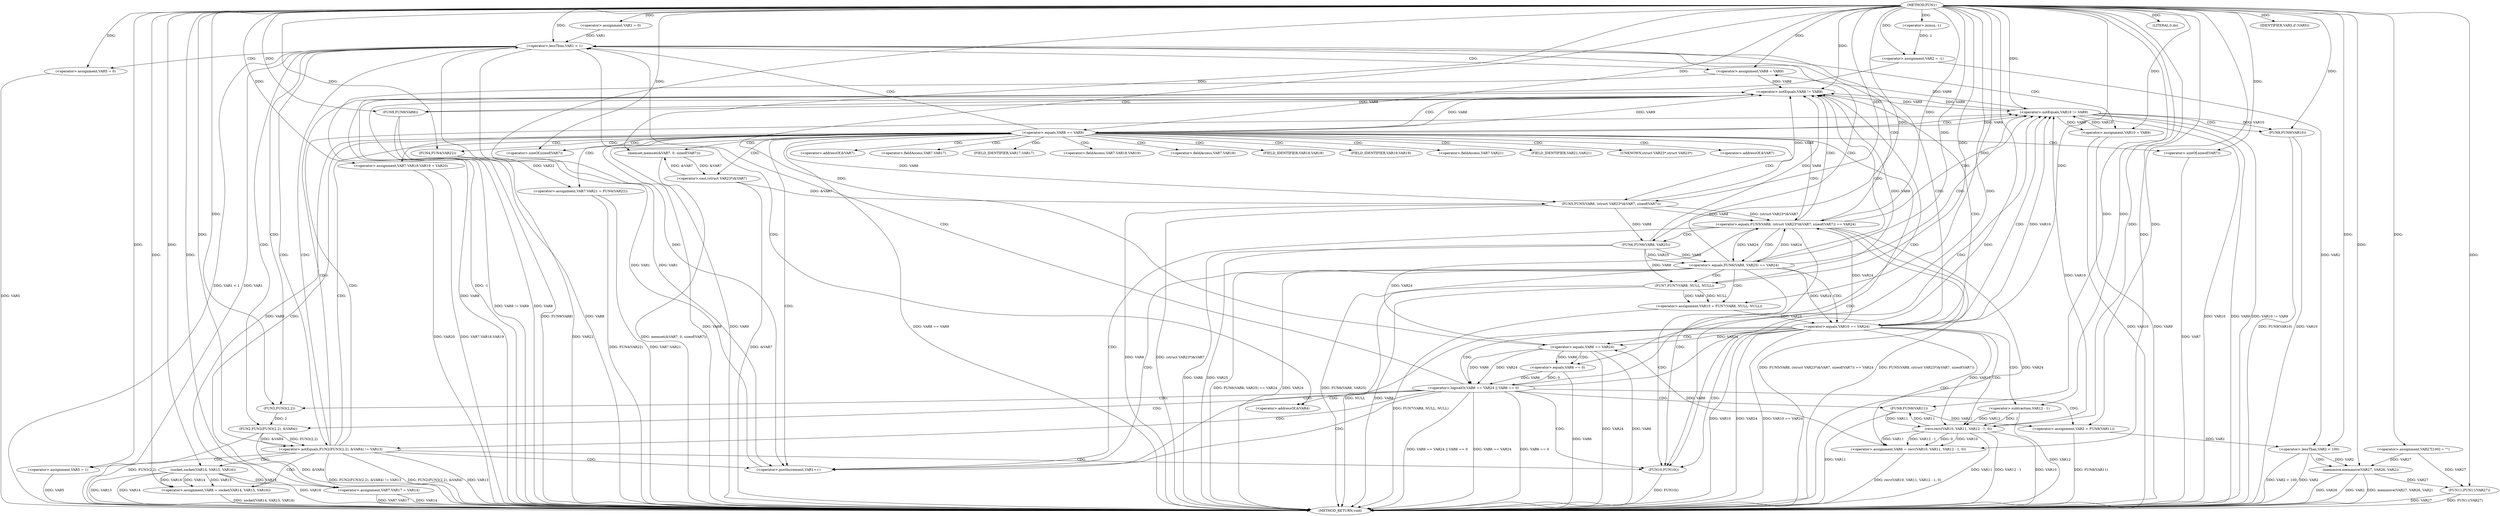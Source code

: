 digraph FUN1 {  
"1000100" [label = "(METHOD,FUN1)" ]
"1000279" [label = "(METHOD_RETURN,void)" ]
"1000104" [label = "(<operator>.assignment,VAR2 = -1)" ]
"1000106" [label = "(<operator>.minus,-1)" ]
"1000109" [label = "(<operator>.assignment,VAR1 = 0)" ]
"1000112" [label = "(<operator>.lessThan,VAR1 < 1)" ]
"1000115" [label = "(<operator>.postIncrement,VAR1++)" ]
"1000121" [label = "(<operator>.assignment,VAR5 = 0)" ]
"1000127" [label = "(<operator>.assignment,VAR8 = VAR9)" ]
"1000131" [label = "(<operator>.assignment,VAR10 = VAR9)" ]
"1000138" [label = "(<operator>.notEquals,FUN2(FUN3(2,2), &VAR4) != VAR13)" ]
"1000139" [label = "(FUN2,FUN2(FUN3(2,2), &VAR4))" ]
"1000140" [label = "(FUN3,FUN3(2,2))" ]
"1000148" [label = "(<operator>.assignment,VAR5 = 1)" ]
"1000151" [label = "(<operator>.assignment,VAR8 = socket(VAR14, VAR15, VAR16))" ]
"1000153" [label = "(socket,socket(VAR14, VAR15, VAR16))" ]
"1000158" [label = "(<operator>.equals,VAR8 == VAR9)" ]
"1000163" [label = "(memset,memset(&VAR7, 0, sizeof(VAR7)))" ]
"1000167" [label = "(<operator>.sizeOf,sizeof(VAR7))" ]
"1000169" [label = "(<operator>.assignment,VAR7.VAR17 = VAR14)" ]
"1000174" [label = "(<operator>.assignment,VAR7.VAR18.VAR19 = VAR20)" ]
"1000181" [label = "(<operator>.assignment,VAR7.VAR21 = FUN4(VAR22))" ]
"1000185" [label = "(FUN4,FUN4(VAR22))" ]
"1000188" [label = "(<operator>.equals,FUN5(VAR8, (struct VAR23*)&VAR7, sizeof(VAR7)) == VAR24)" ]
"1000189" [label = "(FUN5,FUN5(VAR8, (struct VAR23*)&VAR7, sizeof(VAR7)))" ]
"1000191" [label = "(<operator>.cast,(struct VAR23*)&VAR7)" ]
"1000195" [label = "(<operator>.sizeOf,sizeof(VAR7))" ]
"1000201" [label = "(<operator>.equals,FUN6(VAR8, VAR25) == VAR24)" ]
"1000202" [label = "(FUN6,FUN6(VAR8, VAR25))" ]
"1000208" [label = "(<operator>.assignment,VAR10 = FUN7(VAR8, NULL, NULL))" ]
"1000210" [label = "(FUN7,FUN7(VAR8, NULL, NULL))" ]
"1000215" [label = "(<operator>.equals,VAR10 == VAR24)" ]
"1000220" [label = "(<operator>.assignment,VAR6 = recv(VAR10, VAR11, VAR12 - 1, 0))" ]
"1000222" [label = "(recv,recv(VAR10, VAR11, VAR12 - 1, 0))" ]
"1000225" [label = "(<operator>.subtraction,VAR12 - 1)" ]
"1000230" [label = "(<operator>.logicalOr,VAR6 == VAR24 || VAR6 == 0)" ]
"1000231" [label = "(<operator>.equals,VAR6 == VAR24)" ]
"1000234" [label = "(<operator>.equals,VAR6 == 0)" ]
"1000239" [label = "(<operator>.assignment,VAR2 = FUN8(VAR11))" ]
"1000241" [label = "(FUN8,FUN8(VAR11))" ]
"1000243" [label = "(LITERAL,0,do)" ]
"1000245" [label = "(<operator>.notEquals,VAR8 != VAR9)" ]
"1000249" [label = "(FUN9,FUN9(VAR8))" ]
"1000252" [label = "(<operator>.notEquals,VAR10 != VAR9)" ]
"1000256" [label = "(FUN9,FUN9(VAR10))" ]
"1000259" [label = "(IDENTIFIER,VAR5,if (VAR5))" ]
"1000261" [label = "(FUN10,FUN10())" ]
"1000265" [label = "(<operator>.assignment,VAR27[100] = \"\")" ]
"1000269" [label = "(<operator>.lessThan,VAR2 < 100)" ]
"1000273" [label = "(memmove,memmove(VAR27, VAR26, VAR2))" ]
"1000277" [label = "(FUN11,FUN11(VAR27))" ]
"1000143" [label = "(<operator>.addressOf,&VAR4)" ]
"1000164" [label = "(<operator>.addressOf,&VAR7)" ]
"1000170" [label = "(<operator>.fieldAccess,VAR7.VAR17)" ]
"1000172" [label = "(FIELD_IDENTIFIER,VAR17,VAR17)" ]
"1000175" [label = "(<operator>.fieldAccess,VAR7.VAR18.VAR19)" ]
"1000176" [label = "(<operator>.fieldAccess,VAR7.VAR18)" ]
"1000178" [label = "(FIELD_IDENTIFIER,VAR18,VAR18)" ]
"1000179" [label = "(FIELD_IDENTIFIER,VAR19,VAR19)" ]
"1000182" [label = "(<operator>.fieldAccess,VAR7.VAR21)" ]
"1000184" [label = "(FIELD_IDENTIFIER,VAR21,VAR21)" ]
"1000192" [label = "(UNKNOWN,struct VAR23*,struct VAR23*)" ]
"1000193" [label = "(<operator>.addressOf,&VAR7)" ]
  "1000185" -> "1000279"  [ label = "DDG: VAR22"] 
  "1000222" -> "1000279"  [ label = "DDG: VAR12 - 1"] 
  "1000201" -> "1000279"  [ label = "DDG: FUN6(VAR8, VAR25) == VAR24"] 
  "1000222" -> "1000279"  [ label = "DDG: VAR10"] 
  "1000181" -> "1000279"  [ label = "DDG: FUN4(VAR22)"] 
  "1000215" -> "1000279"  [ label = "DDG: VAR10"] 
  "1000225" -> "1000279"  [ label = "DDG: VAR12"] 
  "1000181" -> "1000279"  [ label = "DDG: VAR7.VAR21"] 
  "1000188" -> "1000279"  [ label = "DDG: FUN5(VAR8, (struct VAR23*)&VAR7, sizeof(VAR7)) == VAR24"] 
  "1000158" -> "1000279"  [ label = "DDG: VAR8"] 
  "1000208" -> "1000279"  [ label = "DDG: FUN7(VAR8, NULL, NULL)"] 
  "1000231" -> "1000279"  [ label = "DDG: VAR24"] 
  "1000273" -> "1000279"  [ label = "DDG: VAR26"] 
  "1000252" -> "1000279"  [ label = "DDG: VAR10"] 
  "1000234" -> "1000279"  [ label = "DDG: VAR6"] 
  "1000189" -> "1000279"  [ label = "DDG: VAR8"] 
  "1000215" -> "1000279"  [ label = "DDG: VAR24"] 
  "1000158" -> "1000279"  [ label = "DDG: VAR9"] 
  "1000252" -> "1000279"  [ label = "DDG: VAR9"] 
  "1000188" -> "1000279"  [ label = "DDG: FUN5(VAR8, (struct VAR23*)&VAR7, sizeof(VAR7))"] 
  "1000131" -> "1000279"  [ label = "DDG: VAR10"] 
  "1000138" -> "1000279"  [ label = "DDG: FUN2(FUN3(2,2), &VAR4)"] 
  "1000269" -> "1000279"  [ label = "DDG: VAR2 < 100"] 
  "1000139" -> "1000279"  [ label = "DDG: FUN3(2,2)"] 
  "1000252" -> "1000279"  [ label = "DDG: VAR10 != VAR9"] 
  "1000153" -> "1000279"  [ label = "DDG: VAR15"] 
  "1000158" -> "1000279"  [ label = "DDG: VAR8 == VAR9"] 
  "1000189" -> "1000279"  [ label = "DDG: (struct VAR23*)&VAR7"] 
  "1000202" -> "1000279"  [ label = "DDG: VAR8"] 
  "1000174" -> "1000279"  [ label = "DDG: VAR20"] 
  "1000220" -> "1000279"  [ label = "DDG: recv(VAR10, VAR11, VAR12 - 1, 0)"] 
  "1000148" -> "1000279"  [ label = "DDG: VAR5"] 
  "1000151" -> "1000279"  [ label = "DDG: socket(VAR14, VAR15, VAR16)"] 
  "1000230" -> "1000279"  [ label = "DDG: VAR6 == VAR24"] 
  "1000277" -> "1000279"  [ label = "DDG: VAR27"] 
  "1000273" -> "1000279"  [ label = "DDG: VAR2"] 
  "1000131" -> "1000279"  [ label = "DDG: VAR9"] 
  "1000112" -> "1000279"  [ label = "DDG: VAR1 < 1"] 
  "1000210" -> "1000279"  [ label = "DDG: NULL"] 
  "1000153" -> "1000279"  [ label = "DDG: VAR14"] 
  "1000188" -> "1000279"  [ label = "DDG: VAR24"] 
  "1000273" -> "1000279"  [ label = "DDG: memmove(VAR27, VAR26, VAR2)"] 
  "1000231" -> "1000279"  [ label = "DDG: VAR6"] 
  "1000191" -> "1000279"  [ label = "DDG: &VAR7"] 
  "1000112" -> "1000279"  [ label = "DDG: VAR1"] 
  "1000210" -> "1000279"  [ label = "DDG: VAR8"] 
  "1000169" -> "1000279"  [ label = "DDG: VAR14"] 
  "1000230" -> "1000279"  [ label = "DDG: VAR6 == 0"] 
  "1000277" -> "1000279"  [ label = "DDG: FUN11(VAR27)"] 
  "1000121" -> "1000279"  [ label = "DDG: VAR5"] 
  "1000241" -> "1000279"  [ label = "DDG: VAR11"] 
  "1000138" -> "1000279"  [ label = "DDG: VAR13"] 
  "1000139" -> "1000279"  [ label = "DDG: &VAR4"] 
  "1000230" -> "1000279"  [ label = "DDG: VAR6 == VAR24 || VAR6 == 0"] 
  "1000215" -> "1000279"  [ label = "DDG: VAR10 == VAR24"] 
  "1000169" -> "1000279"  [ label = "DDG: VAR7.VAR17"] 
  "1000269" -> "1000279"  [ label = "DDG: VAR2"] 
  "1000256" -> "1000279"  [ label = "DDG: VAR10"] 
  "1000261" -> "1000279"  [ label = "DDG: FUN10()"] 
  "1000249" -> "1000279"  [ label = "DDG: VAR8"] 
  "1000138" -> "1000279"  [ label = "DDG: FUN2(FUN3(2,2), &VAR4) != VAR13"] 
  "1000127" -> "1000279"  [ label = "DDG: VAR8"] 
  "1000153" -> "1000279"  [ label = "DDG: VAR16"] 
  "1000201" -> "1000279"  [ label = "DDG: VAR24"] 
  "1000245" -> "1000279"  [ label = "DDG: VAR8 != VAR9"] 
  "1000256" -> "1000279"  [ label = "DDG: FUN9(VAR10)"] 
  "1000163" -> "1000279"  [ label = "DDG: memset(&VAR7, 0, sizeof(VAR7))"] 
  "1000195" -> "1000279"  [ label = "DDG: VAR7"] 
  "1000245" -> "1000279"  [ label = "DDG: VAR8"] 
  "1000239" -> "1000279"  [ label = "DDG: FUN8(VAR11)"] 
  "1000104" -> "1000279"  [ label = "DDG: -1"] 
  "1000174" -> "1000279"  [ label = "DDG: VAR7.VAR18.VAR19"] 
  "1000249" -> "1000279"  [ label = "DDG: FUN9(VAR8)"] 
  "1000222" -> "1000279"  [ label = "DDG: VAR11"] 
  "1000202" -> "1000279"  [ label = "DDG: VAR25"] 
  "1000201" -> "1000279"  [ label = "DDG: FUN6(VAR8, VAR25)"] 
  "1000106" -> "1000104"  [ label = "DDG: 1"] 
  "1000100" -> "1000104"  [ label = "DDG: "] 
  "1000100" -> "1000106"  [ label = "DDG: "] 
  "1000100" -> "1000109"  [ label = "DDG: "] 
  "1000109" -> "1000112"  [ label = "DDG: VAR1"] 
  "1000115" -> "1000112"  [ label = "DDG: VAR1"] 
  "1000100" -> "1000112"  [ label = "DDG: "] 
  "1000112" -> "1000115"  [ label = "DDG: VAR1"] 
  "1000100" -> "1000115"  [ label = "DDG: "] 
  "1000100" -> "1000121"  [ label = "DDG: "] 
  "1000252" -> "1000127"  [ label = "DDG: VAR9"] 
  "1000100" -> "1000127"  [ label = "DDG: "] 
  "1000100" -> "1000131"  [ label = "DDG: "] 
  "1000252" -> "1000131"  [ label = "DDG: VAR9"] 
  "1000139" -> "1000138"  [ label = "DDG: FUN3(2,2)"] 
  "1000139" -> "1000138"  [ label = "DDG: &VAR4"] 
  "1000140" -> "1000139"  [ label = "DDG: 2"] 
  "1000100" -> "1000140"  [ label = "DDG: "] 
  "1000100" -> "1000138"  [ label = "DDG: "] 
  "1000100" -> "1000148"  [ label = "DDG: "] 
  "1000153" -> "1000151"  [ label = "DDG: VAR14"] 
  "1000153" -> "1000151"  [ label = "DDG: VAR15"] 
  "1000153" -> "1000151"  [ label = "DDG: VAR16"] 
  "1000100" -> "1000151"  [ label = "DDG: "] 
  "1000100" -> "1000153"  [ label = "DDG: "] 
  "1000151" -> "1000158"  [ label = "DDG: VAR8"] 
  "1000100" -> "1000158"  [ label = "DDG: "] 
  "1000252" -> "1000158"  [ label = "DDG: VAR9"] 
  "1000191" -> "1000163"  [ label = "DDG: &VAR7"] 
  "1000100" -> "1000163"  [ label = "DDG: "] 
  "1000100" -> "1000167"  [ label = "DDG: "] 
  "1000153" -> "1000169"  [ label = "DDG: VAR14"] 
  "1000100" -> "1000169"  [ label = "DDG: "] 
  "1000100" -> "1000174"  [ label = "DDG: "] 
  "1000185" -> "1000181"  [ label = "DDG: VAR22"] 
  "1000100" -> "1000185"  [ label = "DDG: "] 
  "1000189" -> "1000188"  [ label = "DDG: VAR8"] 
  "1000189" -> "1000188"  [ label = "DDG: (struct VAR23*)&VAR7"] 
  "1000158" -> "1000189"  [ label = "DDG: VAR8"] 
  "1000100" -> "1000189"  [ label = "DDG: "] 
  "1000191" -> "1000189"  [ label = "DDG: &VAR7"] 
  "1000163" -> "1000191"  [ label = "DDG: &VAR7"] 
  "1000100" -> "1000195"  [ label = "DDG: "] 
  "1000231" -> "1000188"  [ label = "DDG: VAR24"] 
  "1000215" -> "1000188"  [ label = "DDG: VAR24"] 
  "1000201" -> "1000188"  [ label = "DDG: VAR24"] 
  "1000100" -> "1000188"  [ label = "DDG: "] 
  "1000202" -> "1000201"  [ label = "DDG: VAR8"] 
  "1000202" -> "1000201"  [ label = "DDG: VAR25"] 
  "1000189" -> "1000202"  [ label = "DDG: VAR8"] 
  "1000100" -> "1000202"  [ label = "DDG: "] 
  "1000188" -> "1000201"  [ label = "DDG: VAR24"] 
  "1000100" -> "1000201"  [ label = "DDG: "] 
  "1000210" -> "1000208"  [ label = "DDG: VAR8"] 
  "1000210" -> "1000208"  [ label = "DDG: NULL"] 
  "1000100" -> "1000208"  [ label = "DDG: "] 
  "1000202" -> "1000210"  [ label = "DDG: VAR8"] 
  "1000100" -> "1000210"  [ label = "DDG: "] 
  "1000208" -> "1000215"  [ label = "DDG: VAR10"] 
  "1000100" -> "1000215"  [ label = "DDG: "] 
  "1000201" -> "1000215"  [ label = "DDG: VAR24"] 
  "1000222" -> "1000220"  [ label = "DDG: VAR10"] 
  "1000222" -> "1000220"  [ label = "DDG: VAR11"] 
  "1000222" -> "1000220"  [ label = "DDG: VAR12 - 1"] 
  "1000222" -> "1000220"  [ label = "DDG: 0"] 
  "1000100" -> "1000220"  [ label = "DDG: "] 
  "1000215" -> "1000222"  [ label = "DDG: VAR10"] 
  "1000100" -> "1000222"  [ label = "DDG: "] 
  "1000241" -> "1000222"  [ label = "DDG: VAR11"] 
  "1000225" -> "1000222"  [ label = "DDG: VAR12"] 
  "1000225" -> "1000222"  [ label = "DDG: 1"] 
  "1000100" -> "1000225"  [ label = "DDG: "] 
  "1000231" -> "1000230"  [ label = "DDG: VAR6"] 
  "1000231" -> "1000230"  [ label = "DDG: VAR24"] 
  "1000220" -> "1000231"  [ label = "DDG: VAR6"] 
  "1000100" -> "1000231"  [ label = "DDG: "] 
  "1000215" -> "1000231"  [ label = "DDG: VAR24"] 
  "1000234" -> "1000230"  [ label = "DDG: VAR6"] 
  "1000234" -> "1000230"  [ label = "DDG: 0"] 
  "1000231" -> "1000234"  [ label = "DDG: VAR6"] 
  "1000100" -> "1000234"  [ label = "DDG: "] 
  "1000241" -> "1000239"  [ label = "DDG: VAR11"] 
  "1000100" -> "1000239"  [ label = "DDG: "] 
  "1000222" -> "1000241"  [ label = "DDG: VAR11"] 
  "1000100" -> "1000241"  [ label = "DDG: "] 
  "1000100" -> "1000243"  [ label = "DDG: "] 
  "1000158" -> "1000245"  [ label = "DDG: VAR8"] 
  "1000189" -> "1000245"  [ label = "DDG: VAR8"] 
  "1000202" -> "1000245"  [ label = "DDG: VAR8"] 
  "1000210" -> "1000245"  [ label = "DDG: VAR8"] 
  "1000127" -> "1000245"  [ label = "DDG: VAR8"] 
  "1000100" -> "1000245"  [ label = "DDG: "] 
  "1000158" -> "1000245"  [ label = "DDG: VAR9"] 
  "1000252" -> "1000245"  [ label = "DDG: VAR9"] 
  "1000245" -> "1000249"  [ label = "DDG: VAR8"] 
  "1000100" -> "1000249"  [ label = "DDG: "] 
  "1000222" -> "1000252"  [ label = "DDG: VAR10"] 
  "1000215" -> "1000252"  [ label = "DDG: VAR10"] 
  "1000131" -> "1000252"  [ label = "DDG: VAR10"] 
  "1000100" -> "1000252"  [ label = "DDG: "] 
  "1000245" -> "1000252"  [ label = "DDG: VAR9"] 
  "1000252" -> "1000256"  [ label = "DDG: VAR10"] 
  "1000100" -> "1000256"  [ label = "DDG: "] 
  "1000100" -> "1000259"  [ label = "DDG: "] 
  "1000100" -> "1000261"  [ label = "DDG: "] 
  "1000100" -> "1000265"  [ label = "DDG: "] 
  "1000104" -> "1000269"  [ label = "DDG: VAR2"] 
  "1000239" -> "1000269"  [ label = "DDG: VAR2"] 
  "1000100" -> "1000269"  [ label = "DDG: "] 
  "1000265" -> "1000273"  [ label = "DDG: VAR27"] 
  "1000100" -> "1000273"  [ label = "DDG: "] 
  "1000269" -> "1000273"  [ label = "DDG: VAR2"] 
  "1000273" -> "1000277"  [ label = "DDG: VAR27"] 
  "1000265" -> "1000277"  [ label = "DDG: VAR27"] 
  "1000100" -> "1000277"  [ label = "DDG: "] 
  "1000112" -> "1000127"  [ label = "CDG: "] 
  "1000112" -> "1000139"  [ label = "CDG: "] 
  "1000112" -> "1000138"  [ label = "CDG: "] 
  "1000112" -> "1000121"  [ label = "CDG: "] 
  "1000112" -> "1000131"  [ label = "CDG: "] 
  "1000112" -> "1000143"  [ label = "CDG: "] 
  "1000112" -> "1000140"  [ label = "CDG: "] 
  "1000138" -> "1000148"  [ label = "CDG: "] 
  "1000138" -> "1000151"  [ label = "CDG: "] 
  "1000138" -> "1000153"  [ label = "CDG: "] 
  "1000138" -> "1000158"  [ label = "CDG: "] 
  "1000138" -> "1000112"  [ label = "CDG: "] 
  "1000138" -> "1000245"  [ label = "CDG: "] 
  "1000138" -> "1000252"  [ label = "CDG: "] 
  "1000138" -> "1000115"  [ label = "CDG: "] 
  "1000138" -> "1000261"  [ label = "CDG: "] 
  "1000158" -> "1000164"  [ label = "CDG: "] 
  "1000158" -> "1000174"  [ label = "CDG: "] 
  "1000158" -> "1000191"  [ label = "CDG: "] 
  "1000158" -> "1000182"  [ label = "CDG: "] 
  "1000158" -> "1000188"  [ label = "CDG: "] 
  "1000158" -> "1000167"  [ label = "CDG: "] 
  "1000158" -> "1000175"  [ label = "CDG: "] 
  "1000158" -> "1000179"  [ label = "CDG: "] 
  "1000158" -> "1000192"  [ label = "CDG: "] 
  "1000158" -> "1000176"  [ label = "CDG: "] 
  "1000158" -> "1000185"  [ label = "CDG: "] 
  "1000158" -> "1000195"  [ label = "CDG: "] 
  "1000158" -> "1000172"  [ label = "CDG: "] 
  "1000158" -> "1000189"  [ label = "CDG: "] 
  "1000158" -> "1000169"  [ label = "CDG: "] 
  "1000158" -> "1000163"  [ label = "CDG: "] 
  "1000158" -> "1000178"  [ label = "CDG: "] 
  "1000158" -> "1000170"  [ label = "CDG: "] 
  "1000158" -> "1000193"  [ label = "CDG: "] 
  "1000158" -> "1000184"  [ label = "CDG: "] 
  "1000158" -> "1000181"  [ label = "CDG: "] 
  "1000158" -> "1000112"  [ label = "CDG: "] 
  "1000158" -> "1000245"  [ label = "CDG: "] 
  "1000158" -> "1000252"  [ label = "CDG: "] 
  "1000158" -> "1000115"  [ label = "CDG: "] 
  "1000158" -> "1000261"  [ label = "CDG: "] 
  "1000188" -> "1000201"  [ label = "CDG: "] 
  "1000188" -> "1000202"  [ label = "CDG: "] 
  "1000188" -> "1000112"  [ label = "CDG: "] 
  "1000188" -> "1000245"  [ label = "CDG: "] 
  "1000188" -> "1000252"  [ label = "CDG: "] 
  "1000188" -> "1000115"  [ label = "CDG: "] 
  "1000188" -> "1000261"  [ label = "CDG: "] 
  "1000201" -> "1000208"  [ label = "CDG: "] 
  "1000201" -> "1000210"  [ label = "CDG: "] 
  "1000201" -> "1000215"  [ label = "CDG: "] 
  "1000201" -> "1000112"  [ label = "CDG: "] 
  "1000201" -> "1000245"  [ label = "CDG: "] 
  "1000201" -> "1000252"  [ label = "CDG: "] 
  "1000201" -> "1000115"  [ label = "CDG: "] 
  "1000201" -> "1000261"  [ label = "CDG: "] 
  "1000215" -> "1000222"  [ label = "CDG: "] 
  "1000215" -> "1000220"  [ label = "CDG: "] 
  "1000215" -> "1000230"  [ label = "CDG: "] 
  "1000215" -> "1000225"  [ label = "CDG: "] 
  "1000215" -> "1000231"  [ label = "CDG: "] 
  "1000215" -> "1000112"  [ label = "CDG: "] 
  "1000215" -> "1000245"  [ label = "CDG: "] 
  "1000215" -> "1000252"  [ label = "CDG: "] 
  "1000215" -> "1000115"  [ label = "CDG: "] 
  "1000215" -> "1000261"  [ label = "CDG: "] 
  "1000230" -> "1000239"  [ label = "CDG: "] 
  "1000230" -> "1000241"  [ label = "CDG: "] 
  "1000230" -> "1000112"  [ label = "CDG: "] 
  "1000230" -> "1000245"  [ label = "CDG: "] 
  "1000230" -> "1000252"  [ label = "CDG: "] 
  "1000230" -> "1000115"  [ label = "CDG: "] 
  "1000230" -> "1000261"  [ label = "CDG: "] 
  "1000230" -> "1000139"  [ label = "CDG: "] 
  "1000230" -> "1000138"  [ label = "CDG: "] 
  "1000230" -> "1000143"  [ label = "CDG: "] 
  "1000230" -> "1000140"  [ label = "CDG: "] 
  "1000231" -> "1000234"  [ label = "CDG: "] 
  "1000245" -> "1000249"  [ label = "CDG: "] 
  "1000252" -> "1000256"  [ label = "CDG: "] 
  "1000269" -> "1000273"  [ label = "CDG: "] 
}
